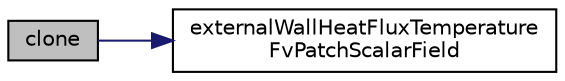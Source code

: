 digraph "clone"
{
  bgcolor="transparent";
  edge [fontname="Helvetica",fontsize="10",labelfontname="Helvetica",labelfontsize="10"];
  node [fontname="Helvetica",fontsize="10",shape=record];
  rankdir="LR";
  Node1 [label="clone",height=0.2,width=0.4,color="black", fillcolor="grey75", style="filled", fontcolor="black"];
  Node1 -> Node2 [color="midnightblue",fontsize="10",style="solid",fontname="Helvetica"];
  Node2 [label="externalWallHeatFluxTemperature\lFvPatchScalarField",height=0.2,width=0.4,color="black",URL="$a00721.html#aeedf1b1483ac81eb82772ef3a78d5e17",tooltip="Construct from patch and internal field. "];
}
